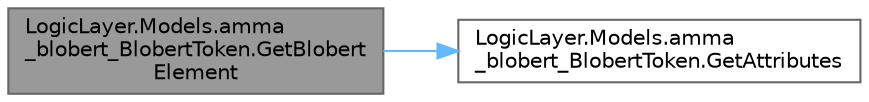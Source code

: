 digraph "LogicLayer.Models.amma_blobert_BlobertToken.GetBlobertElement"
{
 // LATEX_PDF_SIZE
  bgcolor="transparent";
  edge [fontname=Helvetica,fontsize=10,labelfontname=Helvetica,labelfontsize=10];
  node [fontname=Helvetica,fontsize=10,shape=box,height=0.2,width=0.4];
  rankdir="LR";
  Node1 [id="Node000001",label="LogicLayer.Models.amma\l_blobert_BlobertToken.GetBlobert\lElement",height=0.2,width=0.4,color="gray40", fillcolor="grey60", style="filled", fontcolor="black",tooltip="Retrieves the sprite attached to the blobert type."];
  Node1 -> Node2 [id="edge1_Node000001_Node000002",color="steelblue1",style="solid",tooltip=" "];
  Node2 [id="Node000002",label="LogicLayer.Models.amma\l_blobert_BlobertToken.GetAttributes",height=0.2,width=0.4,color="grey40", fillcolor="white", style="filled",URL="$class_logic_layer_1_1_models_1_1amma__blobert___blobert_token.html#a42be61c995b28d3c2f6a756d92231726",tooltip="Retrieves the attributes of the Blobert token."];
}
